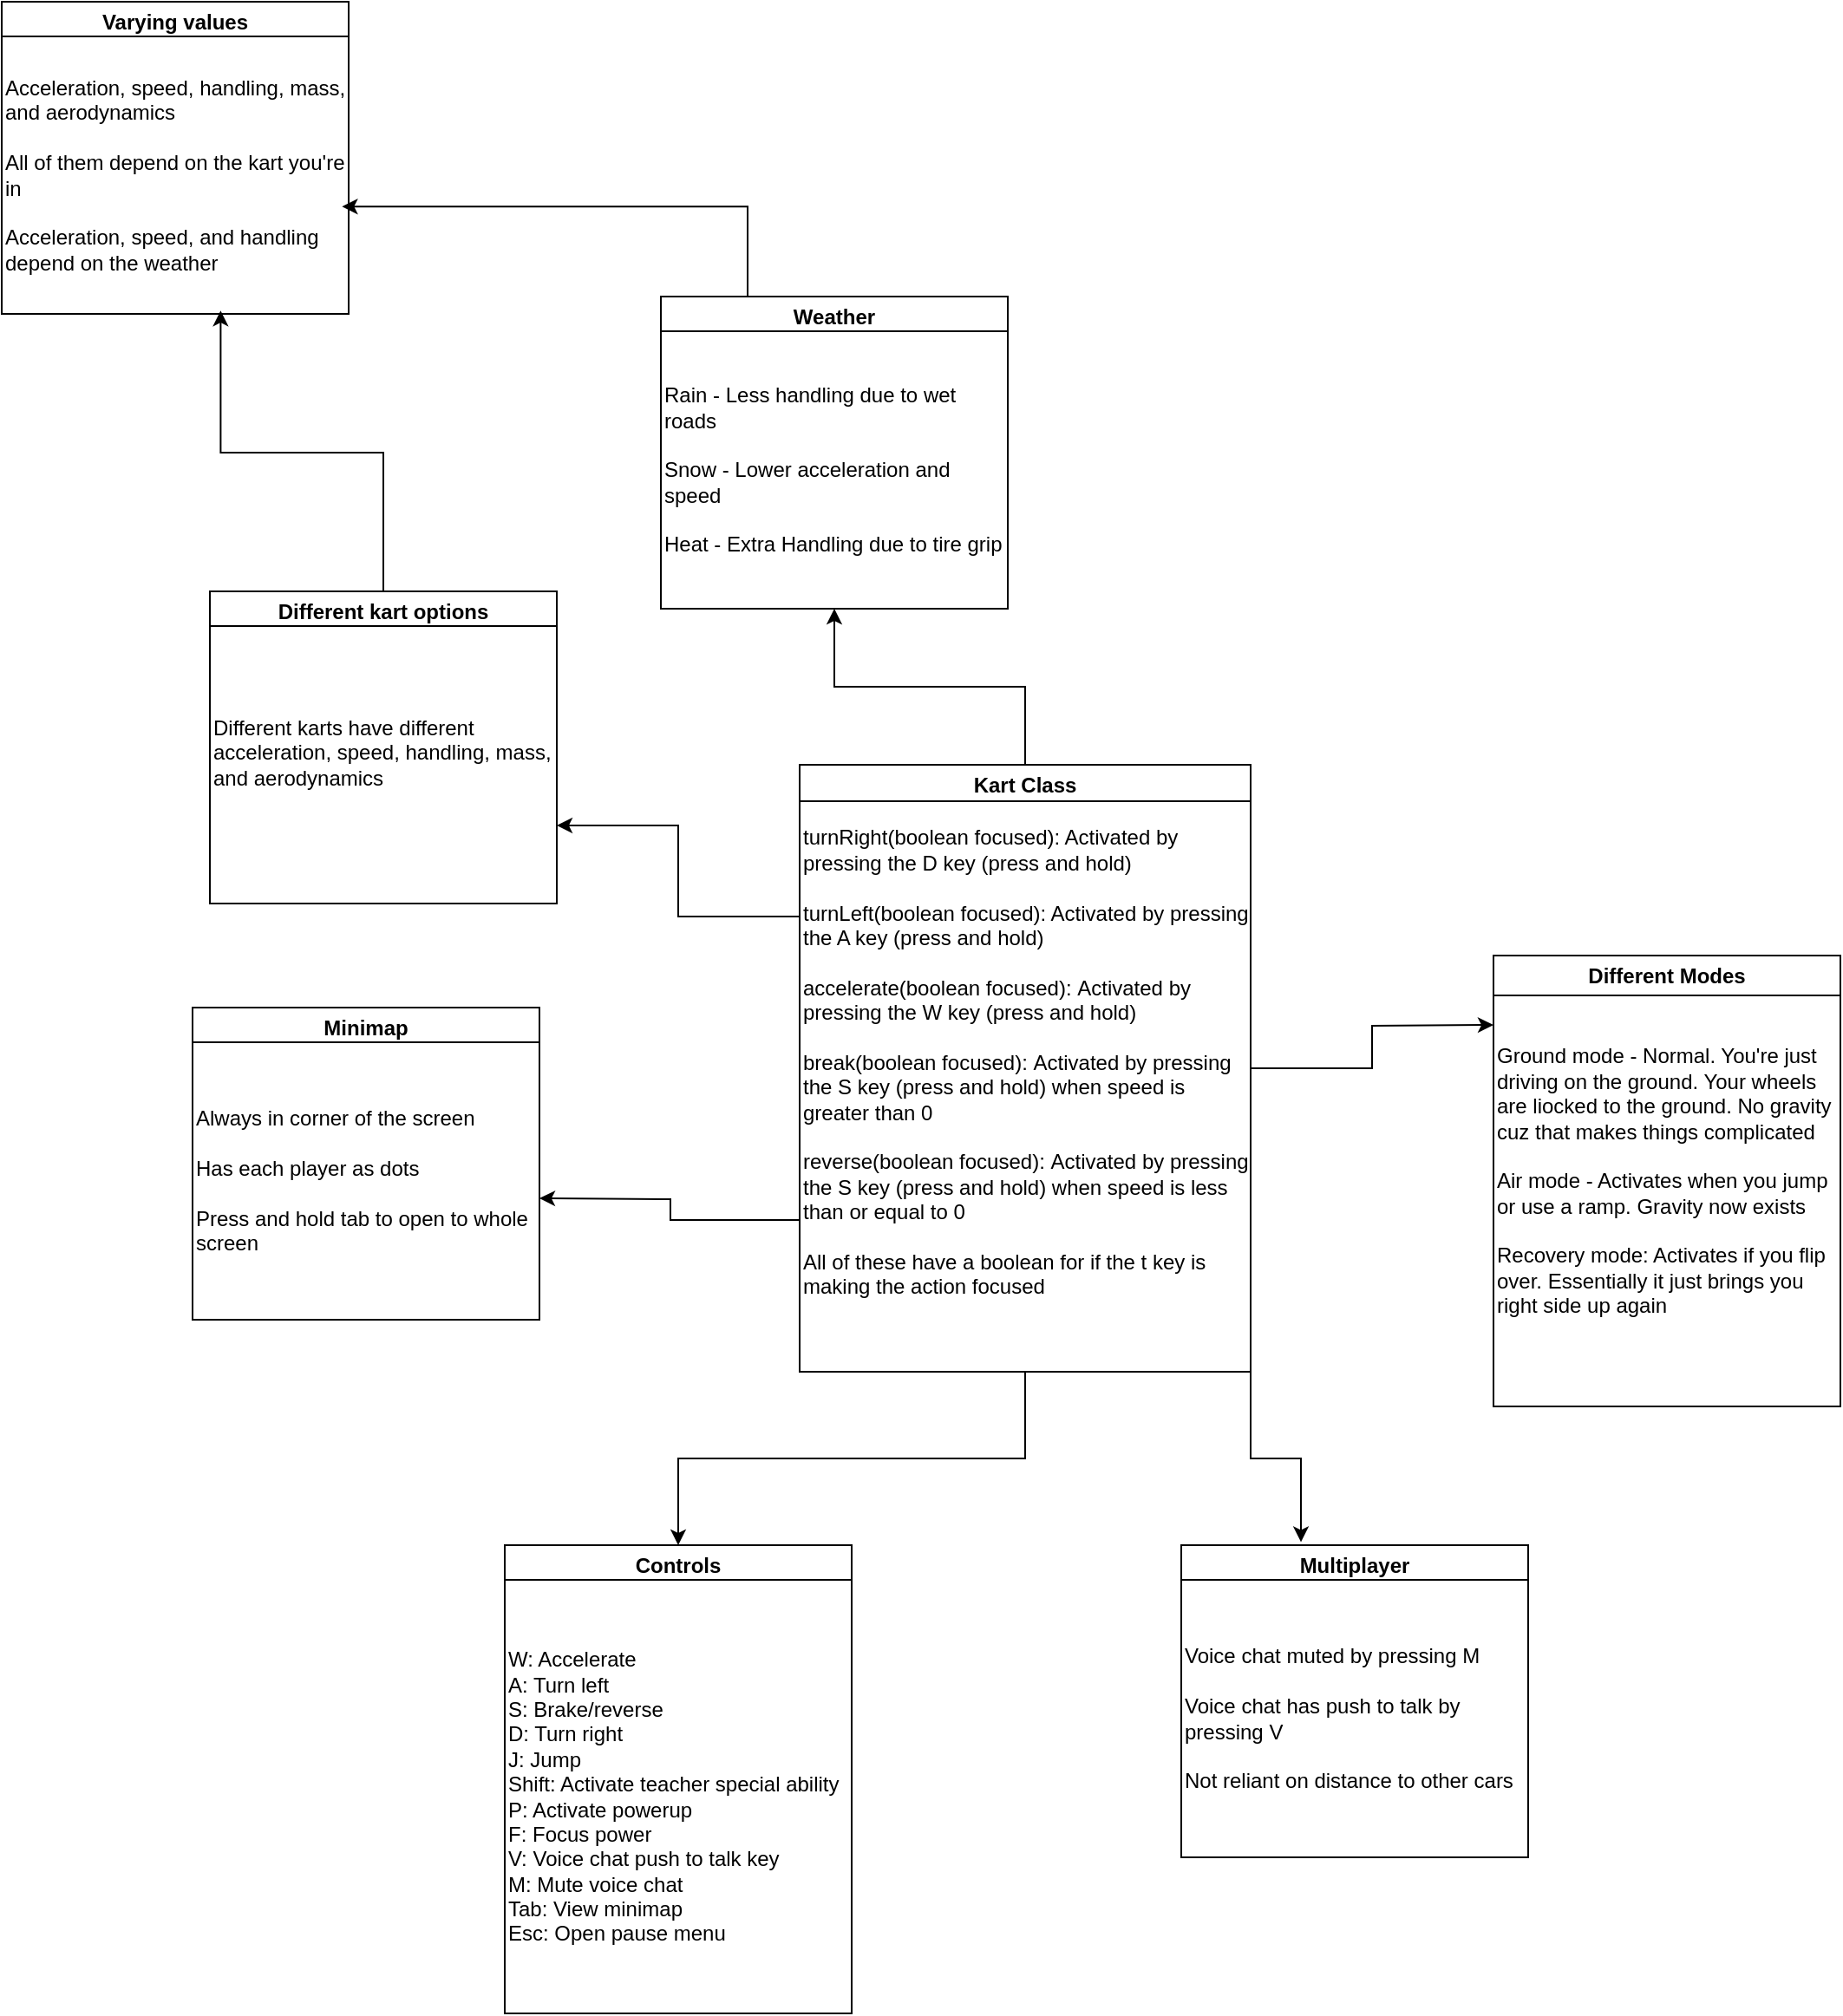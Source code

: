 <mxfile version="26.2.15">
  <diagram name="Page-1" id="STDr1Y2wVP1EUc82jMBQ">
    <mxGraphModel dx="2139" dy="1985" grid="1" gridSize="10" guides="1" tooltips="1" connect="1" arrows="1" fold="1" page="1" pageScale="1" pageWidth="850" pageHeight="1100" math="0" shadow="0">
      <root>
        <mxCell id="0" />
        <mxCell id="1" parent="0" />
        <mxCell id="GnrDHG70eU0a4UuBjebs-30" style="edgeStyle=orthogonalEdgeStyle;rounded=0;orthogonalLoop=1;jettySize=auto;html=1;exitX=0.5;exitY=1;exitDx=0;exitDy=0;" edge="1" parent="1" source="GnrDHG70eU0a4UuBjebs-1" target="GnrDHG70eU0a4UuBjebs-25">
          <mxGeometry relative="1" as="geometry" />
        </mxCell>
        <mxCell id="GnrDHG70eU0a4UuBjebs-37" style="edgeStyle=orthogonalEdgeStyle;rounded=0;orthogonalLoop=1;jettySize=auto;html=1;exitX=0;exitY=0.25;exitDx=0;exitDy=0;entryX=1;entryY=0.75;entryDx=0;entryDy=0;" edge="1" parent="1" source="GnrDHG70eU0a4UuBjebs-1" target="GnrDHG70eU0a4UuBjebs-33">
          <mxGeometry relative="1" as="geometry" />
        </mxCell>
        <mxCell id="GnrDHG70eU0a4UuBjebs-38" style="edgeStyle=orthogonalEdgeStyle;rounded=0;orthogonalLoop=1;jettySize=auto;html=1;exitX=0.5;exitY=0;exitDx=0;exitDy=0;" edge="1" parent="1" source="GnrDHG70eU0a4UuBjebs-1" target="GnrDHG70eU0a4UuBjebs-36">
          <mxGeometry relative="1" as="geometry">
            <mxPoint x="140" y="-40" as="targetPoint" />
          </mxGeometry>
        </mxCell>
        <mxCell id="GnrDHG70eU0a4UuBjebs-45" style="edgeStyle=orthogonalEdgeStyle;rounded=0;orthogonalLoop=1;jettySize=auto;html=1;exitX=0;exitY=0.75;exitDx=0;exitDy=0;" edge="1" parent="1" source="GnrDHG70eU0a4UuBjebs-1">
          <mxGeometry relative="1" as="geometry">
            <mxPoint x="-90" y="290" as="targetPoint" />
          </mxGeometry>
        </mxCell>
        <mxCell id="GnrDHG70eU0a4UuBjebs-48" style="edgeStyle=orthogonalEdgeStyle;rounded=0;orthogonalLoop=1;jettySize=auto;html=1;exitX=1;exitY=0.5;exitDx=0;exitDy=0;" edge="1" parent="1" source="GnrDHG70eU0a4UuBjebs-1">
          <mxGeometry relative="1" as="geometry">
            <mxPoint x="460" y="190" as="targetPoint" />
          </mxGeometry>
        </mxCell>
        <mxCell id="GnrDHG70eU0a4UuBjebs-1" value="Kart Class" style="swimlane;whiteSpace=wrap;html=1;" vertex="1" parent="1">
          <mxGeometry x="60" y="40" width="260" height="350" as="geometry" />
        </mxCell>
        <mxCell id="GnrDHG70eU0a4UuBjebs-4" value="turnRight(boolean focused): Activated by pressing the D&lt;span style=&quot;background-color: transparent; color: light-dark(rgb(0, 0, 0), rgb(255, 255, 255));&quot;&gt;&amp;nbsp;key (press and hold)&lt;/span&gt;&lt;div&gt;&lt;br&gt;&lt;div&gt;&lt;div&gt;turnLeft(&lt;span style=&quot;background-color: transparent; color: light-dark(rgb(0, 0, 0), rgb(255, 255, 255));&quot;&gt;boolean focused&lt;/span&gt;&lt;span style=&quot;background-color: transparent; color: light-dark(rgb(0, 0, 0), rgb(255, 255, 255));&quot;&gt;): Activated by pressing the A key (press and hold)&lt;/span&gt;&lt;/div&gt;&lt;div&gt;&lt;br&gt;&lt;div&gt;accelerate(&lt;span style=&quot;background-color: transparent; color: light-dark(rgb(0, 0, 0), rgb(255, 255, 255));&quot;&gt;boolean focused&lt;/span&gt;&lt;span style=&quot;background-color: transparent; color: light-dark(rgb(0, 0, 0), rgb(255, 255, 255));&quot;&gt;):&amp;nbsp;&lt;/span&gt;&lt;span style=&quot;background-color: transparent; color: light-dark(rgb(0, 0, 0), rgb(255, 255, 255));&quot;&gt;Activated by pressing the W key (press and hold)&lt;/span&gt;&lt;/div&gt;&lt;div&gt;&lt;span style=&quot;background-color: transparent; color: light-dark(rgb(0, 0, 0), rgb(255, 255, 255));&quot;&gt;&lt;br&gt;&lt;/span&gt;&lt;/div&gt;&lt;div&gt;break(&lt;span style=&quot;background-color: transparent; color: light-dark(rgb(0, 0, 0), rgb(255, 255, 255));&quot;&gt;boolean focused&lt;/span&gt;&lt;span style=&quot;background-color: transparent; color: light-dark(rgb(0, 0, 0), rgb(255, 255, 255));&quot;&gt;):&amp;nbsp;&lt;/span&gt;&lt;span style=&quot;background-color: transparent; color: light-dark(rgb(0, 0, 0), rgb(255, 255, 255));&quot;&gt;Activated by pressing the S key (press and hold) when speed is greater than 0&lt;/span&gt;&lt;/div&gt;&lt;div&gt;&lt;span style=&quot;background-color: transparent; color: light-dark(rgb(0, 0, 0), rgb(255, 255, 255));&quot;&gt;&lt;br&gt;&lt;/span&gt;&lt;/div&gt;&lt;div&gt;reverse(boolean focused):&amp;nbsp;&lt;span style=&quot;background-color: transparent; color: light-dark(rgb(0, 0, 0), rgb(255, 255, 255));&quot;&gt;Activated by pressing the S key (press and hold) when speed is less than or equal to 0&lt;/span&gt;&lt;/div&gt;&lt;div&gt;&lt;span style=&quot;background-color: transparent; color: light-dark(rgb(0, 0, 0), rgb(255, 255, 255));&quot;&gt;&lt;br&gt;&lt;/span&gt;&lt;/div&gt;&lt;div&gt;&lt;span style=&quot;background-color: transparent; color: light-dark(rgb(0, 0, 0), rgb(255, 255, 255));&quot;&gt;All of these have a boolean for if the t key is making the action focused&lt;/span&gt;&lt;/div&gt;&lt;div&gt;&lt;span style=&quot;background-color: transparent; color: light-dark(rgb(0, 0, 0), rgb(255, 255, 255));&quot;&gt;&lt;span style=&quot;white-space: pre;&quot;&gt;&#x9;&lt;/span&gt;&lt;br&gt;&lt;/span&gt;&lt;/div&gt;&lt;div&gt;&lt;br&gt;&lt;/div&gt;&lt;/div&gt;&lt;/div&gt;&lt;/div&gt;" style="rounded=0;whiteSpace=wrap;html=1;align=left;" vertex="1" parent="GnrDHG70eU0a4UuBjebs-1">
          <mxGeometry y="21" width="260" height="329" as="geometry" />
        </mxCell>
        <mxCell id="GnrDHG70eU0a4UuBjebs-17" value="Ground mode - Normal. You&#39;re just driving on the ground. Your wheels are liocked to the ground. No gravity cuz that makes things complicated&lt;div&gt;&lt;br&gt;&lt;/div&gt;&lt;div&gt;Air mode - Activates when you jump or use a ramp. Gravity now exists&lt;/div&gt;&lt;div&gt;&lt;br&gt;&lt;/div&gt;&lt;div&gt;Recovery mode: Activates if you flip over. Essentially it just brings you right side up again&lt;/div&gt;" style="rounded=0;whiteSpace=wrap;html=1;align=left;" vertex="1" parent="1">
          <mxGeometry x="460" y="150" width="200" height="260" as="geometry" />
        </mxCell>
        <mxCell id="GnrDHG70eU0a4UuBjebs-19" value="Different Modes" style="swimlane;whiteSpace=wrap;html=1;" vertex="1" parent="1">
          <mxGeometry x="460" y="150" width="200" height="260" as="geometry" />
        </mxCell>
        <mxCell id="GnrDHG70eU0a4UuBjebs-21" value="Multiplayer" style="swimlane;whiteSpace=wrap;html=1;" vertex="1" parent="1">
          <mxGeometry x="280" y="490" width="200" height="180" as="geometry" />
        </mxCell>
        <mxCell id="GnrDHG70eU0a4UuBjebs-20" value="Voice chat muted by pressing M&lt;div&gt;&lt;br&gt;&lt;/div&gt;&lt;div&gt;Voice chat has push to talk by pressing V&lt;/div&gt;&lt;div&gt;&lt;br&gt;&lt;/div&gt;&lt;div&gt;Not reliant on distance to other cars&lt;/div&gt;" style="rounded=0;whiteSpace=wrap;html=1;align=left;" vertex="1" parent="GnrDHG70eU0a4UuBjebs-21">
          <mxGeometry y="20" width="200" height="160" as="geometry" />
        </mxCell>
        <mxCell id="GnrDHG70eU0a4UuBjebs-23" value="Varying values" style="swimlane;whiteSpace=wrap;html=1;" vertex="1" parent="1">
          <mxGeometry x="-400" y="-400" width="200" height="180" as="geometry" />
        </mxCell>
        <mxCell id="GnrDHG70eU0a4UuBjebs-22" value="Acceleration, speed, handling, mass, and aerodynamics&lt;div&gt;&lt;br&gt;&lt;/div&gt;&lt;div&gt;All of them depend on the kart you&#39;re in&lt;/div&gt;&lt;div&gt;&lt;br&gt;&lt;/div&gt;&lt;div&gt;Acceleration, speed, and handling depend on the weather&lt;/div&gt;" style="rounded=0;whiteSpace=wrap;html=1;align=left;" vertex="1" parent="GnrDHG70eU0a4UuBjebs-23">
          <mxGeometry y="20" width="200" height="160" as="geometry" />
        </mxCell>
        <mxCell id="GnrDHG70eU0a4UuBjebs-25" value="Controls" style="swimlane;whiteSpace=wrap;html=1;" vertex="1" parent="1">
          <mxGeometry x="-110" y="490" width="200" height="270" as="geometry" />
        </mxCell>
        <mxCell id="GnrDHG70eU0a4UuBjebs-24" value="W: Accelerate&lt;div&gt;A: Turn left&lt;/div&gt;&lt;div&gt;S: Brake/reverse&lt;/div&gt;&lt;div&gt;D: Turn right&lt;/div&gt;&lt;div&gt;J: Jump&lt;/div&gt;&lt;div&gt;Shift: Activate teacher special ability&lt;/div&gt;&lt;div&gt;P: Activate powerup&lt;/div&gt;&lt;div&gt;F: Focus power&lt;/div&gt;&lt;div&gt;V: Voice chat push to talk key&lt;/div&gt;&lt;div&gt;M: Mute voice chat&lt;/div&gt;&lt;div&gt;Tab: View minimap&lt;/div&gt;&lt;div&gt;Esc: Open pause menu&lt;/div&gt;" style="rounded=0;whiteSpace=wrap;html=1;align=left;" vertex="1" parent="GnrDHG70eU0a4UuBjebs-25">
          <mxGeometry y="20" width="200" height="250" as="geometry" />
        </mxCell>
        <mxCell id="GnrDHG70eU0a4UuBjebs-33" value="Different kart options" style="swimlane;whiteSpace=wrap;html=1;" vertex="1" parent="1">
          <mxGeometry x="-280" y="-60" width="200" height="180" as="geometry" />
        </mxCell>
        <mxCell id="GnrDHG70eU0a4UuBjebs-34" value="Different karts have different acceleration, speed, handling, mass, and aerodynamics&lt;div&gt;&lt;br&gt;&lt;/div&gt;" style="rounded=0;whiteSpace=wrap;html=1;align=left;" vertex="1" parent="GnrDHG70eU0a4UuBjebs-33">
          <mxGeometry y="20" width="200" height="160" as="geometry" />
        </mxCell>
        <mxCell id="GnrDHG70eU0a4UuBjebs-35" value="Weather" style="swimlane;whiteSpace=wrap;html=1;" vertex="1" parent="1">
          <mxGeometry x="-20" y="-230" width="200" height="180" as="geometry" />
        </mxCell>
        <mxCell id="GnrDHG70eU0a4UuBjebs-36" value="Rai&lt;span style=&quot;background-color: transparent; color: light-dark(rgb(0, 0, 0), rgb(255, 255, 255));&quot;&gt;n - Less handling due to wet roads&lt;/span&gt;&lt;div&gt;&lt;br&gt;&lt;div&gt;&lt;div&gt;Snow - Lower acceleration and speed&lt;/div&gt;&lt;div&gt;&lt;br&gt;&lt;/div&gt;&lt;div&gt;Heat - Extra Handling due to tire grip&lt;/div&gt;&lt;/div&gt;&lt;/div&gt;" style="rounded=0;whiteSpace=wrap;html=1;align=left;" vertex="1" parent="GnrDHG70eU0a4UuBjebs-35">
          <mxGeometry y="20" width="200" height="160" as="geometry" />
        </mxCell>
        <mxCell id="GnrDHG70eU0a4UuBjebs-39" value="Minimap" style="swimlane;whiteSpace=wrap;html=1;" vertex="1" parent="1">
          <mxGeometry x="-290" y="180" width="200" height="180" as="geometry" />
        </mxCell>
        <mxCell id="GnrDHG70eU0a4UuBjebs-40" value="Always in corner of the screen&lt;div&gt;&lt;br&gt;&lt;/div&gt;&lt;div&gt;Has each player as dots&lt;br&gt;&lt;div&gt;&lt;br&gt;&lt;/div&gt;&lt;div&gt;Press and hold tab to open to whole screen&lt;/div&gt;&lt;/div&gt;" style="rounded=0;whiteSpace=wrap;html=1;align=left;" vertex="1" parent="GnrDHG70eU0a4UuBjebs-39">
          <mxGeometry y="20" width="200" height="160" as="geometry" />
        </mxCell>
        <mxCell id="GnrDHG70eU0a4UuBjebs-41" style="edgeStyle=orthogonalEdgeStyle;rounded=0;orthogonalLoop=1;jettySize=auto;html=1;exitX=0.5;exitY=0;exitDx=0;exitDy=0;entryX=0.631;entryY=0.988;entryDx=0;entryDy=0;entryPerimeter=0;" edge="1" parent="1" source="GnrDHG70eU0a4UuBjebs-33" target="GnrDHG70eU0a4UuBjebs-22">
          <mxGeometry relative="1" as="geometry" />
        </mxCell>
        <mxCell id="GnrDHG70eU0a4UuBjebs-42" style="edgeStyle=orthogonalEdgeStyle;rounded=0;orthogonalLoop=1;jettySize=auto;html=1;exitX=0.25;exitY=0;exitDx=0;exitDy=0;entryX=0.981;entryY=0.613;entryDx=0;entryDy=0;entryPerimeter=0;" edge="1" parent="1" source="GnrDHG70eU0a4UuBjebs-35" target="GnrDHG70eU0a4UuBjebs-22">
          <mxGeometry relative="1" as="geometry" />
        </mxCell>
        <mxCell id="GnrDHG70eU0a4UuBjebs-47" style="edgeStyle=orthogonalEdgeStyle;rounded=0;orthogonalLoop=1;jettySize=auto;html=1;exitX=1;exitY=1;exitDx=0;exitDy=0;entryX=0.345;entryY=-0.01;entryDx=0;entryDy=0;entryPerimeter=0;" edge="1" parent="1" source="GnrDHG70eU0a4UuBjebs-1" target="GnrDHG70eU0a4UuBjebs-21">
          <mxGeometry relative="1" as="geometry" />
        </mxCell>
      </root>
    </mxGraphModel>
  </diagram>
</mxfile>
